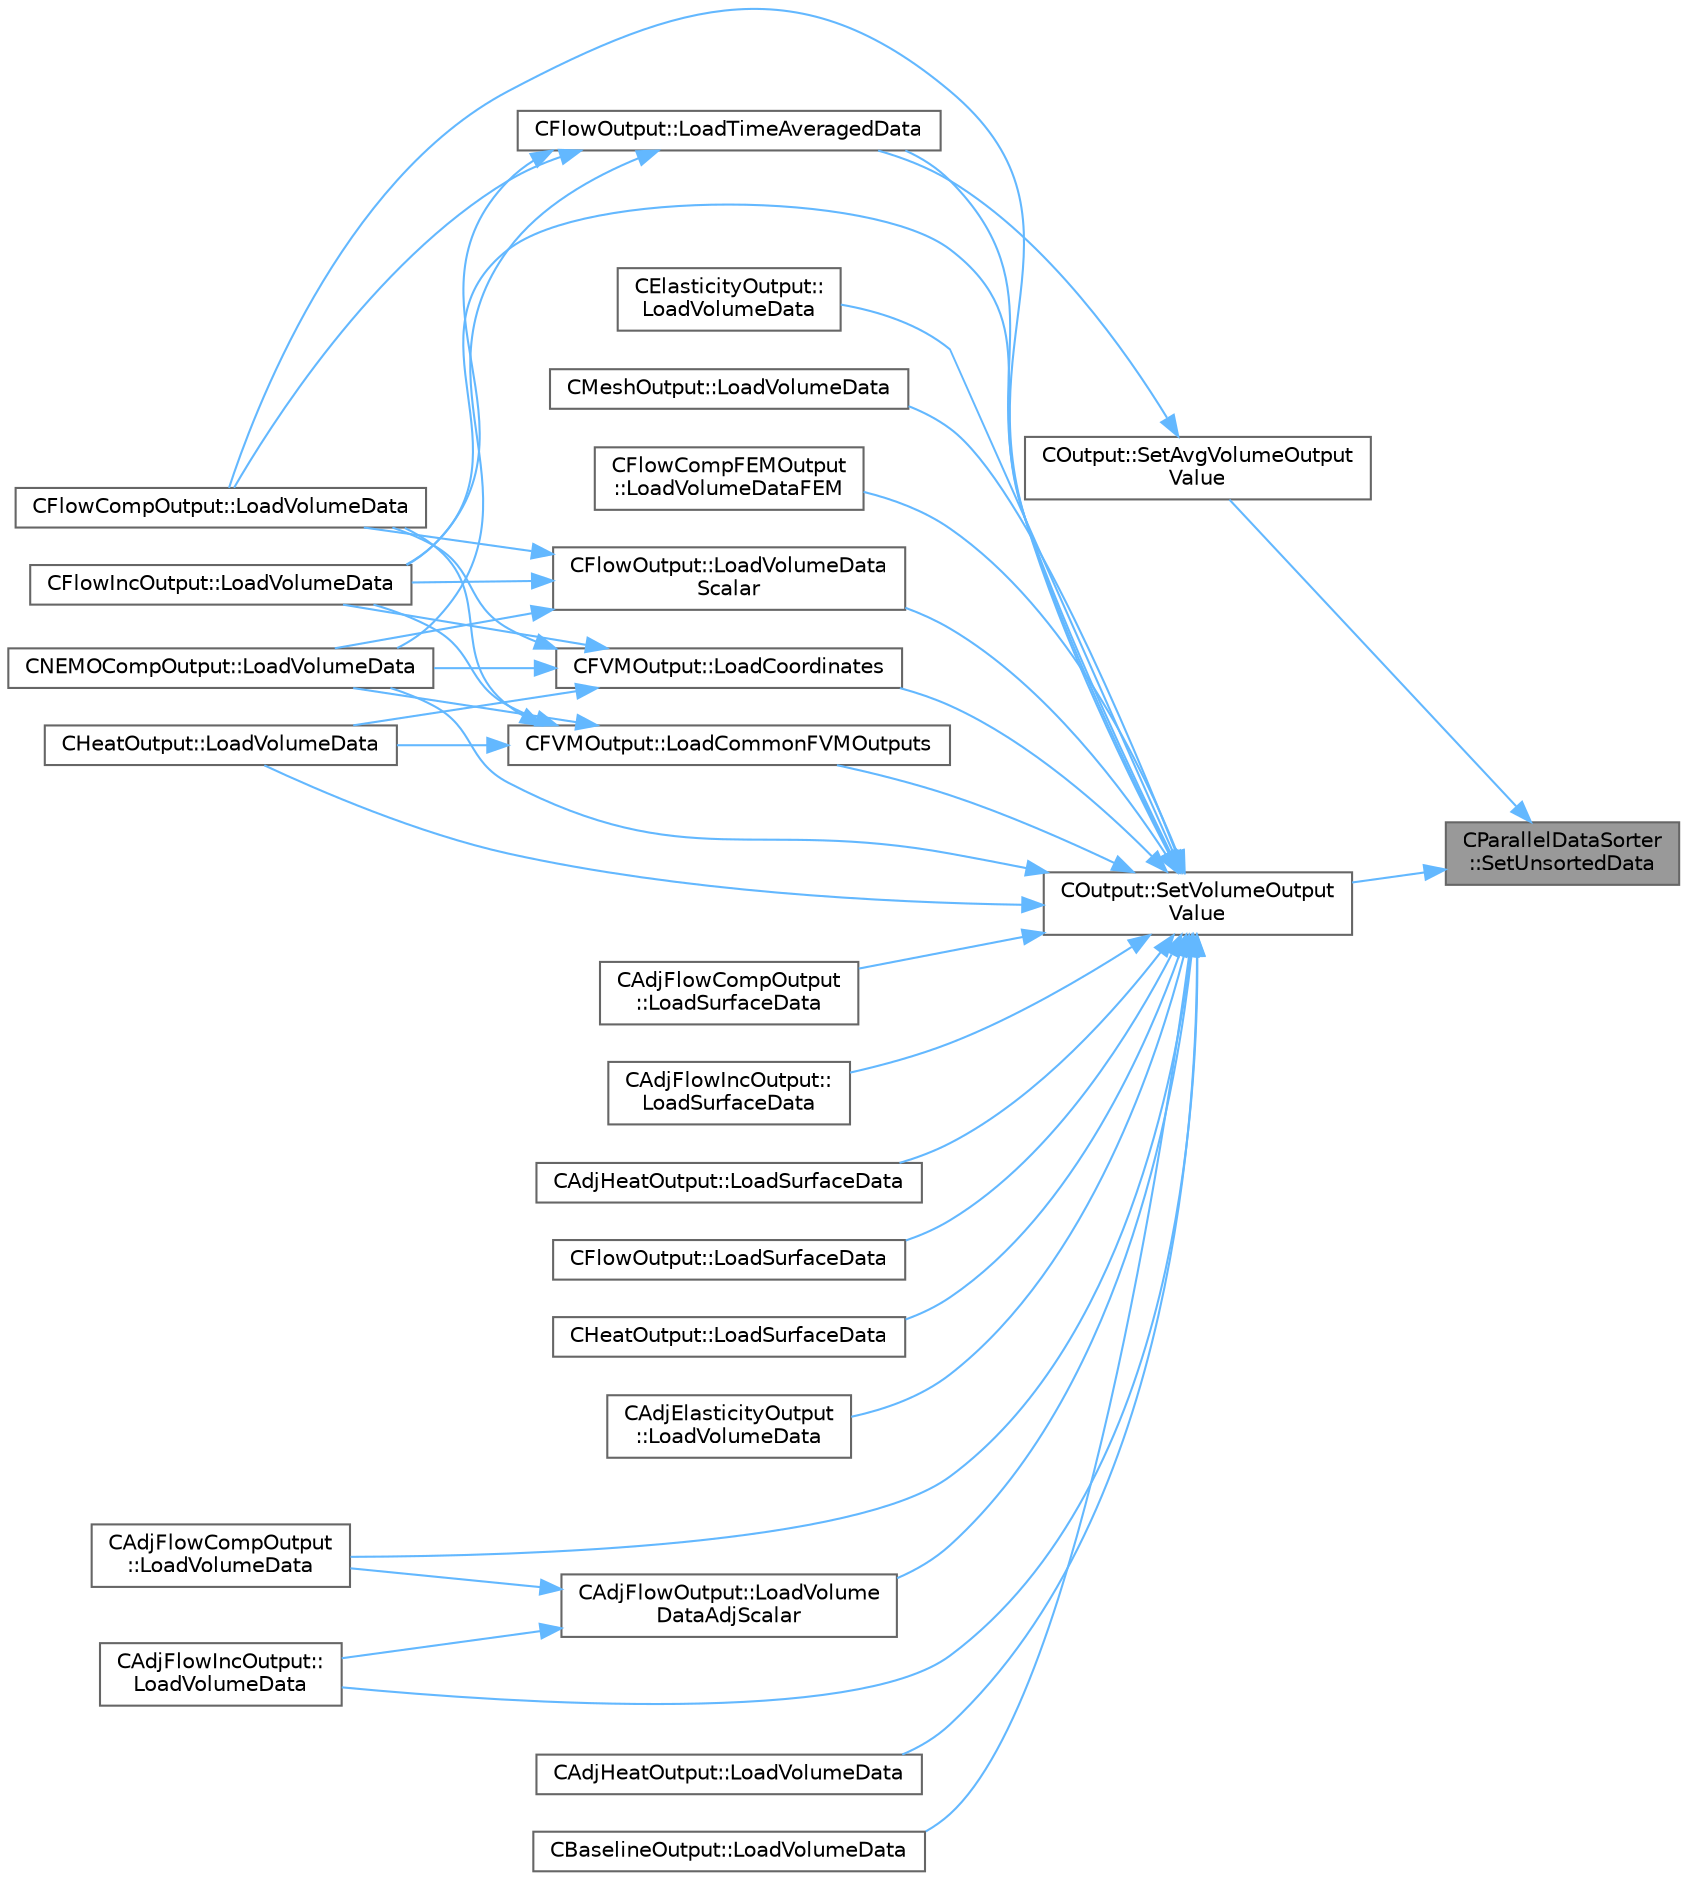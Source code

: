 digraph "CParallelDataSorter::SetUnsortedData"
{
 // LATEX_PDF_SIZE
  bgcolor="transparent";
  edge [fontname=Helvetica,fontsize=10,labelfontname=Helvetica,labelfontsize=10];
  node [fontname=Helvetica,fontsize=10,shape=box,height=0.2,width=0.4];
  rankdir="RL";
  Node1 [id="Node000001",label="CParallelDataSorter\l::SetUnsortedData",height=0.2,width=0.4,color="gray40", fillcolor="grey60", style="filled", fontcolor="black",tooltip="Set the value of a specific field at a point. PrepareSendBuffers must be called before using this fun..."];
  Node1 -> Node2 [id="edge1_Node000001_Node000002",dir="back",color="steelblue1",style="solid",tooltip=" "];
  Node2 [id="Node000002",label="COutput::SetAvgVolumeOutput\lValue",height=0.2,width=0.4,color="grey40", fillcolor="white", style="filled",URL="$classCOutput.html#a0088d461ff345e35b6c5564bdf925331",tooltip="Set the value of a volume output field."];
  Node2 -> Node3 [id="edge2_Node000002_Node000003",dir="back",color="steelblue1",style="solid",tooltip=" "];
  Node3 [id="Node000003",label="CFlowOutput::LoadTimeAveragedData",height=0.2,width=0.4,color="grey40", fillcolor="white", style="filled",URL="$classCFlowOutput.html#a83cb8225c00fad1e7505dddc7f4bc812",tooltip="Load the time averaged output fields."];
  Node3 -> Node4 [id="edge3_Node000003_Node000004",dir="back",color="steelblue1",style="solid",tooltip=" "];
  Node4 [id="Node000004",label="CFlowCompOutput::LoadVolumeData",height=0.2,width=0.4,color="grey40", fillcolor="white", style="filled",URL="$classCFlowCompOutput.html#a4dbb2657e6ea72800af13ddf08789276",tooltip="Set the values of the volume output fields for a point."];
  Node3 -> Node5 [id="edge4_Node000003_Node000005",dir="back",color="steelblue1",style="solid",tooltip=" "];
  Node5 [id="Node000005",label="CFlowIncOutput::LoadVolumeData",height=0.2,width=0.4,color="grey40", fillcolor="white", style="filled",URL="$classCFlowIncOutput.html#a72e2584bbcbcf7e3a94dae5344953f08",tooltip="Set the values of the volume output fields for a point."];
  Node3 -> Node6 [id="edge5_Node000003_Node000006",dir="back",color="steelblue1",style="solid",tooltip=" "];
  Node6 [id="Node000006",label="CNEMOCompOutput::LoadVolumeData",height=0.2,width=0.4,color="grey40", fillcolor="white", style="filled",URL="$classCNEMOCompOutput.html#a89eba9a2ef60d470409b605e9a06140b",tooltip="Set the values of the volume output fields for a point."];
  Node1 -> Node7 [id="edge6_Node000001_Node000007",dir="back",color="steelblue1",style="solid",tooltip=" "];
  Node7 [id="Node000007",label="COutput::SetVolumeOutput\lValue",height=0.2,width=0.4,color="grey40", fillcolor="white", style="filled",URL="$classCOutput.html#a5043d88da0d8116ea9ea2921493906d9",tooltip="Set the value of a volume output field."];
  Node7 -> Node8 [id="edge7_Node000007_Node000008",dir="back",color="steelblue1",style="solid",tooltip=" "];
  Node8 [id="Node000008",label="CFVMOutput::LoadCommonFVMOutputs",height=0.2,width=0.4,color="grey40", fillcolor="white", style="filled",URL="$classCFVMOutput.html#a5375edccdb847e5e4b03dc742c9c4d9e",tooltip="Load common FVM outputs."];
  Node8 -> Node4 [id="edge8_Node000008_Node000004",dir="back",color="steelblue1",style="solid",tooltip=" "];
  Node8 -> Node5 [id="edge9_Node000008_Node000005",dir="back",color="steelblue1",style="solid",tooltip=" "];
  Node8 -> Node9 [id="edge10_Node000008_Node000009",dir="back",color="steelblue1",style="solid",tooltip=" "];
  Node9 [id="Node000009",label="CHeatOutput::LoadVolumeData",height=0.2,width=0.4,color="grey40", fillcolor="white", style="filled",URL="$classCHeatOutput.html#af768a80cffb052341a2168db77bca7f7",tooltip="Set the values of the volume output fields for a point."];
  Node8 -> Node6 [id="edge11_Node000008_Node000006",dir="back",color="steelblue1",style="solid",tooltip=" "];
  Node7 -> Node10 [id="edge12_Node000007_Node000010",dir="back",color="steelblue1",style="solid",tooltip=" "];
  Node10 [id="Node000010",label="CFVMOutput::LoadCoordinates",height=0.2,width=0.4,color="grey40", fillcolor="white", style="filled",URL="$classCFVMOutput.html#afbe6c99745481a5c09aa2e5a312b42ba",tooltip="Load the coordinates."];
  Node10 -> Node4 [id="edge13_Node000010_Node000004",dir="back",color="steelblue1",style="solid",tooltip=" "];
  Node10 -> Node5 [id="edge14_Node000010_Node000005",dir="back",color="steelblue1",style="solid",tooltip=" "];
  Node10 -> Node9 [id="edge15_Node000010_Node000009",dir="back",color="steelblue1",style="solid",tooltip=" "];
  Node10 -> Node6 [id="edge16_Node000010_Node000006",dir="back",color="steelblue1",style="solid",tooltip=" "];
  Node7 -> Node11 [id="edge17_Node000007_Node000011",dir="back",color="steelblue1",style="solid",tooltip=" "];
  Node11 [id="Node000011",label="CAdjFlowCompOutput\l::LoadSurfaceData",height=0.2,width=0.4,color="grey40", fillcolor="white", style="filled",URL="$classCAdjFlowCompOutput.html#adf654f0f8fd91c783c41be94f1273174",tooltip="Set the values of the volume output fields for a surface point."];
  Node7 -> Node12 [id="edge18_Node000007_Node000012",dir="back",color="steelblue1",style="solid",tooltip=" "];
  Node12 [id="Node000012",label="CAdjFlowIncOutput::\lLoadSurfaceData",height=0.2,width=0.4,color="grey40", fillcolor="white", style="filled",URL="$classCAdjFlowIncOutput.html#aeb92d8f6efc6f0f8c5a536df383161a5",tooltip="Set the values of the volume output fields for a surface point."];
  Node7 -> Node13 [id="edge19_Node000007_Node000013",dir="back",color="steelblue1",style="solid",tooltip=" "];
  Node13 [id="Node000013",label="CAdjHeatOutput::LoadSurfaceData",height=0.2,width=0.4,color="grey40", fillcolor="white", style="filled",URL="$classCAdjHeatOutput.html#ab79a923c99aa1167d116fb4b8d4952d0",tooltip="Set the values of the volume output fields for a surface point."];
  Node7 -> Node14 [id="edge20_Node000007_Node000014",dir="back",color="steelblue1",style="solid",tooltip=" "];
  Node14 [id="Node000014",label="CFlowOutput::LoadSurfaceData",height=0.2,width=0.4,color="grey40", fillcolor="white", style="filled",URL="$classCFlowOutput.html#ac9aaea918853ec11c146127c2131f56c",tooltip="Set the values of the volume output fields for a surface point."];
  Node7 -> Node15 [id="edge21_Node000007_Node000015",dir="back",color="steelblue1",style="solid",tooltip=" "];
  Node15 [id="Node000015",label="CHeatOutput::LoadSurfaceData",height=0.2,width=0.4,color="grey40", fillcolor="white", style="filled",URL="$classCHeatOutput.html#af013c7d45e63f61bf375683c7175c076",tooltip="LoadSurfaceData."];
  Node7 -> Node3 [id="edge22_Node000007_Node000003",dir="back",color="steelblue1",style="solid",tooltip=" "];
  Node7 -> Node16 [id="edge23_Node000007_Node000016",dir="back",color="steelblue1",style="solid",tooltip=" "];
  Node16 [id="Node000016",label="CAdjElasticityOutput\l::LoadVolumeData",height=0.2,width=0.4,color="grey40", fillcolor="white", style="filled",URL="$classCAdjElasticityOutput.html#adbddd1f4a0a52e6c2e6d31ab84861c96",tooltip="Set the values of the volume output fields for a point."];
  Node7 -> Node17 [id="edge24_Node000007_Node000017",dir="back",color="steelblue1",style="solid",tooltip=" "];
  Node17 [id="Node000017",label="CAdjFlowCompOutput\l::LoadVolumeData",height=0.2,width=0.4,color="grey40", fillcolor="white", style="filled",URL="$classCAdjFlowCompOutput.html#af9dae5d732938078bdea138bde373293",tooltip="Set the values of the volume output fields for a point."];
  Node7 -> Node18 [id="edge25_Node000007_Node000018",dir="back",color="steelblue1",style="solid",tooltip=" "];
  Node18 [id="Node000018",label="CAdjFlowIncOutput::\lLoadVolumeData",height=0.2,width=0.4,color="grey40", fillcolor="white", style="filled",URL="$classCAdjFlowIncOutput.html#ab5f6dd5188bd1d48f03b17c550d98898",tooltip="Set the values of the volume output fields for a point."];
  Node7 -> Node19 [id="edge26_Node000007_Node000019",dir="back",color="steelblue1",style="solid",tooltip=" "];
  Node19 [id="Node000019",label="CAdjHeatOutput::LoadVolumeData",height=0.2,width=0.4,color="grey40", fillcolor="white", style="filled",URL="$classCAdjHeatOutput.html#a9b64b0f5e1efdcf6c8b9cf88bd6be0ee",tooltip="Set the values of the volume output fields for a point."];
  Node7 -> Node20 [id="edge27_Node000007_Node000020",dir="back",color="steelblue1",style="solid",tooltip=" "];
  Node20 [id="Node000020",label="CBaselineOutput::LoadVolumeData",height=0.2,width=0.4,color="grey40", fillcolor="white", style="filled",URL="$classCBaselineOutput.html#a9a564f7ef6d7a1756423dd8a4320a004",tooltip="Set the values of the volume output fields for a point."];
  Node7 -> Node21 [id="edge28_Node000007_Node000021",dir="back",color="steelblue1",style="solid",tooltip=" "];
  Node21 [id="Node000021",label="CElasticityOutput::\lLoadVolumeData",height=0.2,width=0.4,color="grey40", fillcolor="white", style="filled",URL="$classCElasticityOutput.html#ab828cb305a9dfee66765b1226b45edfc",tooltip="Set the values of the volume output fields for a point."];
  Node7 -> Node4 [id="edge29_Node000007_Node000004",dir="back",color="steelblue1",style="solid",tooltip=" "];
  Node7 -> Node5 [id="edge30_Node000007_Node000005",dir="back",color="steelblue1",style="solid",tooltip=" "];
  Node7 -> Node9 [id="edge31_Node000007_Node000009",dir="back",color="steelblue1",style="solid",tooltip=" "];
  Node7 -> Node22 [id="edge32_Node000007_Node000022",dir="back",color="steelblue1",style="solid",tooltip=" "];
  Node22 [id="Node000022",label="CMeshOutput::LoadVolumeData",height=0.2,width=0.4,color="grey40", fillcolor="white", style="filled",URL="$classCMeshOutput.html#a3b4dee3349084421a124b868013bdba3",tooltip="Set the values of the volume output fields for a point."];
  Node7 -> Node6 [id="edge33_Node000007_Node000006",dir="back",color="steelblue1",style="solid",tooltip=" "];
  Node7 -> Node23 [id="edge34_Node000007_Node000023",dir="back",color="steelblue1",style="solid",tooltip=" "];
  Node23 [id="Node000023",label="CAdjFlowOutput::LoadVolume\lDataAdjScalar",height=0.2,width=0.4,color="grey40", fillcolor="white", style="filled",URL="$classCAdjFlowOutput.html#ac8cfbeecedfce46f99baca988d5684fd",tooltip="Set all scalar (turbulence/species) volume field values for a point."];
  Node23 -> Node17 [id="edge35_Node000023_Node000017",dir="back",color="steelblue1",style="solid",tooltip=" "];
  Node23 -> Node18 [id="edge36_Node000023_Node000018",dir="back",color="steelblue1",style="solid",tooltip=" "];
  Node7 -> Node24 [id="edge37_Node000007_Node000024",dir="back",color="steelblue1",style="solid",tooltip=" "];
  Node24 [id="Node000024",label="CFlowCompFEMOutput\l::LoadVolumeDataFEM",height=0.2,width=0.4,color="grey40", fillcolor="white", style="filled",URL="$classCFlowCompFEMOutput.html#ab3512aede5c10673392abc7e7a56d149",tooltip="Set the values of the volume output fields for a point."];
  Node7 -> Node25 [id="edge38_Node000007_Node000025",dir="back",color="steelblue1",style="solid",tooltip=" "];
  Node25 [id="Node000025",label="CFlowOutput::LoadVolumeData\lScalar",height=0.2,width=0.4,color="grey40", fillcolor="white", style="filled",URL="$classCFlowOutput.html#ad996a9cd0b41ef4bc726397d18219c17",tooltip="Set all scalar (turbulence/species) volume field values for a point."];
  Node25 -> Node4 [id="edge39_Node000025_Node000004",dir="back",color="steelblue1",style="solid",tooltip=" "];
  Node25 -> Node5 [id="edge40_Node000025_Node000005",dir="back",color="steelblue1",style="solid",tooltip=" "];
  Node25 -> Node6 [id="edge41_Node000025_Node000006",dir="back",color="steelblue1",style="solid",tooltip=" "];
}

